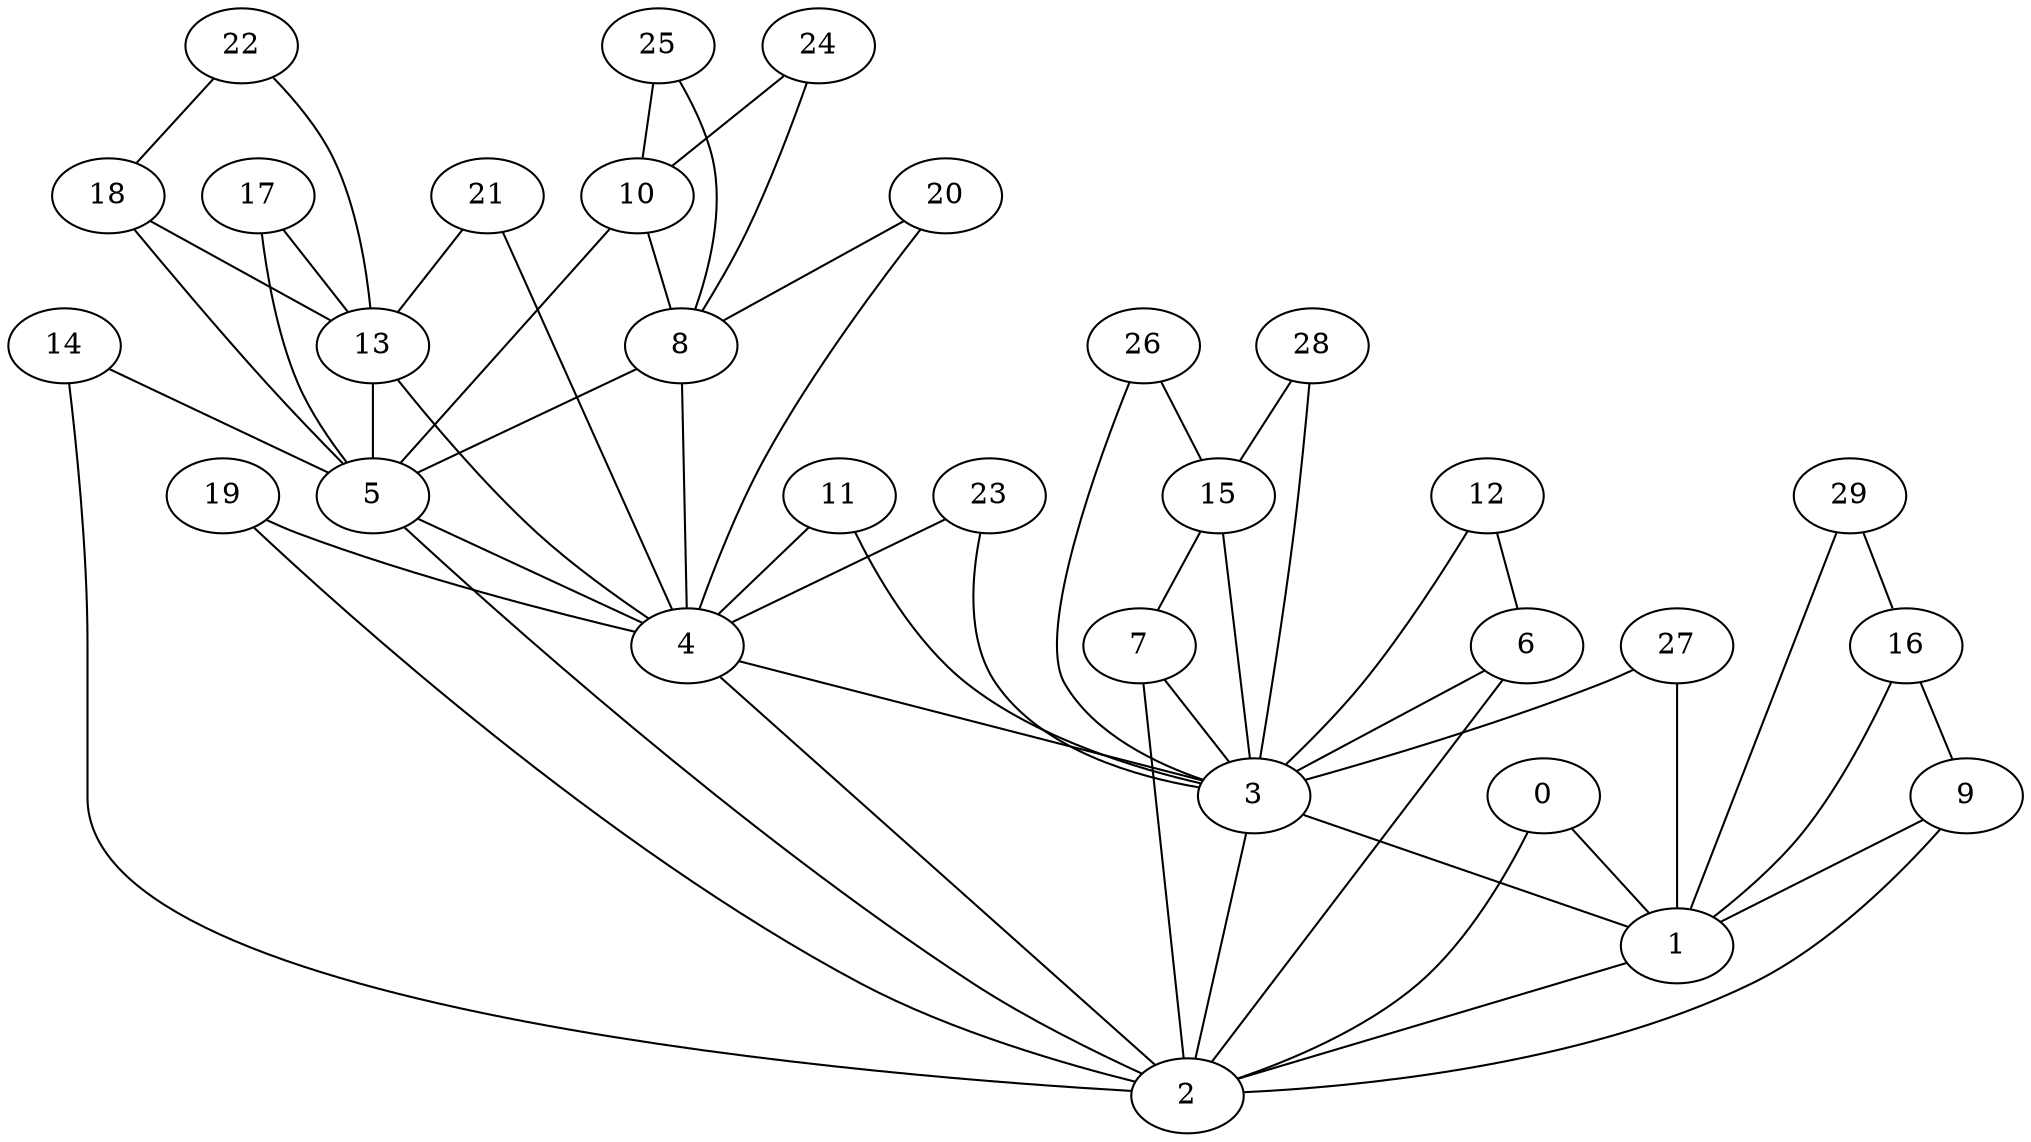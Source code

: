graph grafoDorogovtsev_30  {
0;
1;
2;
3;
4;
5;
6;
7;
8;
9;
10;
11;
12;
13;
14;
15;
16;
17;
18;
19;
20;
21;
22;
23;
24;
25;
26;
27;
28;
29;
0 -- 1;
0 -- 2;
1 -- 2;
3 -- 1;
3 -- 2;
4 -- 3;
4 -- 2;
5 -- 4;
5 -- 2;
6 -- 3;
6 -- 2;
7 -- 3;
7 -- 2;
8 -- 5;
8 -- 4;
9 -- 1;
9 -- 2;
10 -- 8;
10 -- 5;
11 -- 4;
11 -- 3;
12 -- 6;
12 -- 3;
13 -- 5;
13 -- 4;
14 -- 5;
14 -- 2;
15 -- 7;
15 -- 3;
16 -- 9;
16 -- 1;
17 -- 13;
17 -- 5;
18 -- 13;
18 -- 5;
19 -- 4;
19 -- 2;
20 -- 8;
20 -- 4;
21 -- 13;
21 -- 4;
22 -- 18;
22 -- 13;
23 -- 4;
23 -- 3;
24 -- 10;
24 -- 8;
25 -- 10;
25 -- 8;
26 -- 15;
26 -- 3;
27 -- 3;
27 -- 1;
28 -- 15;
28 -- 3;
29 -- 16;
29 -- 1;
}